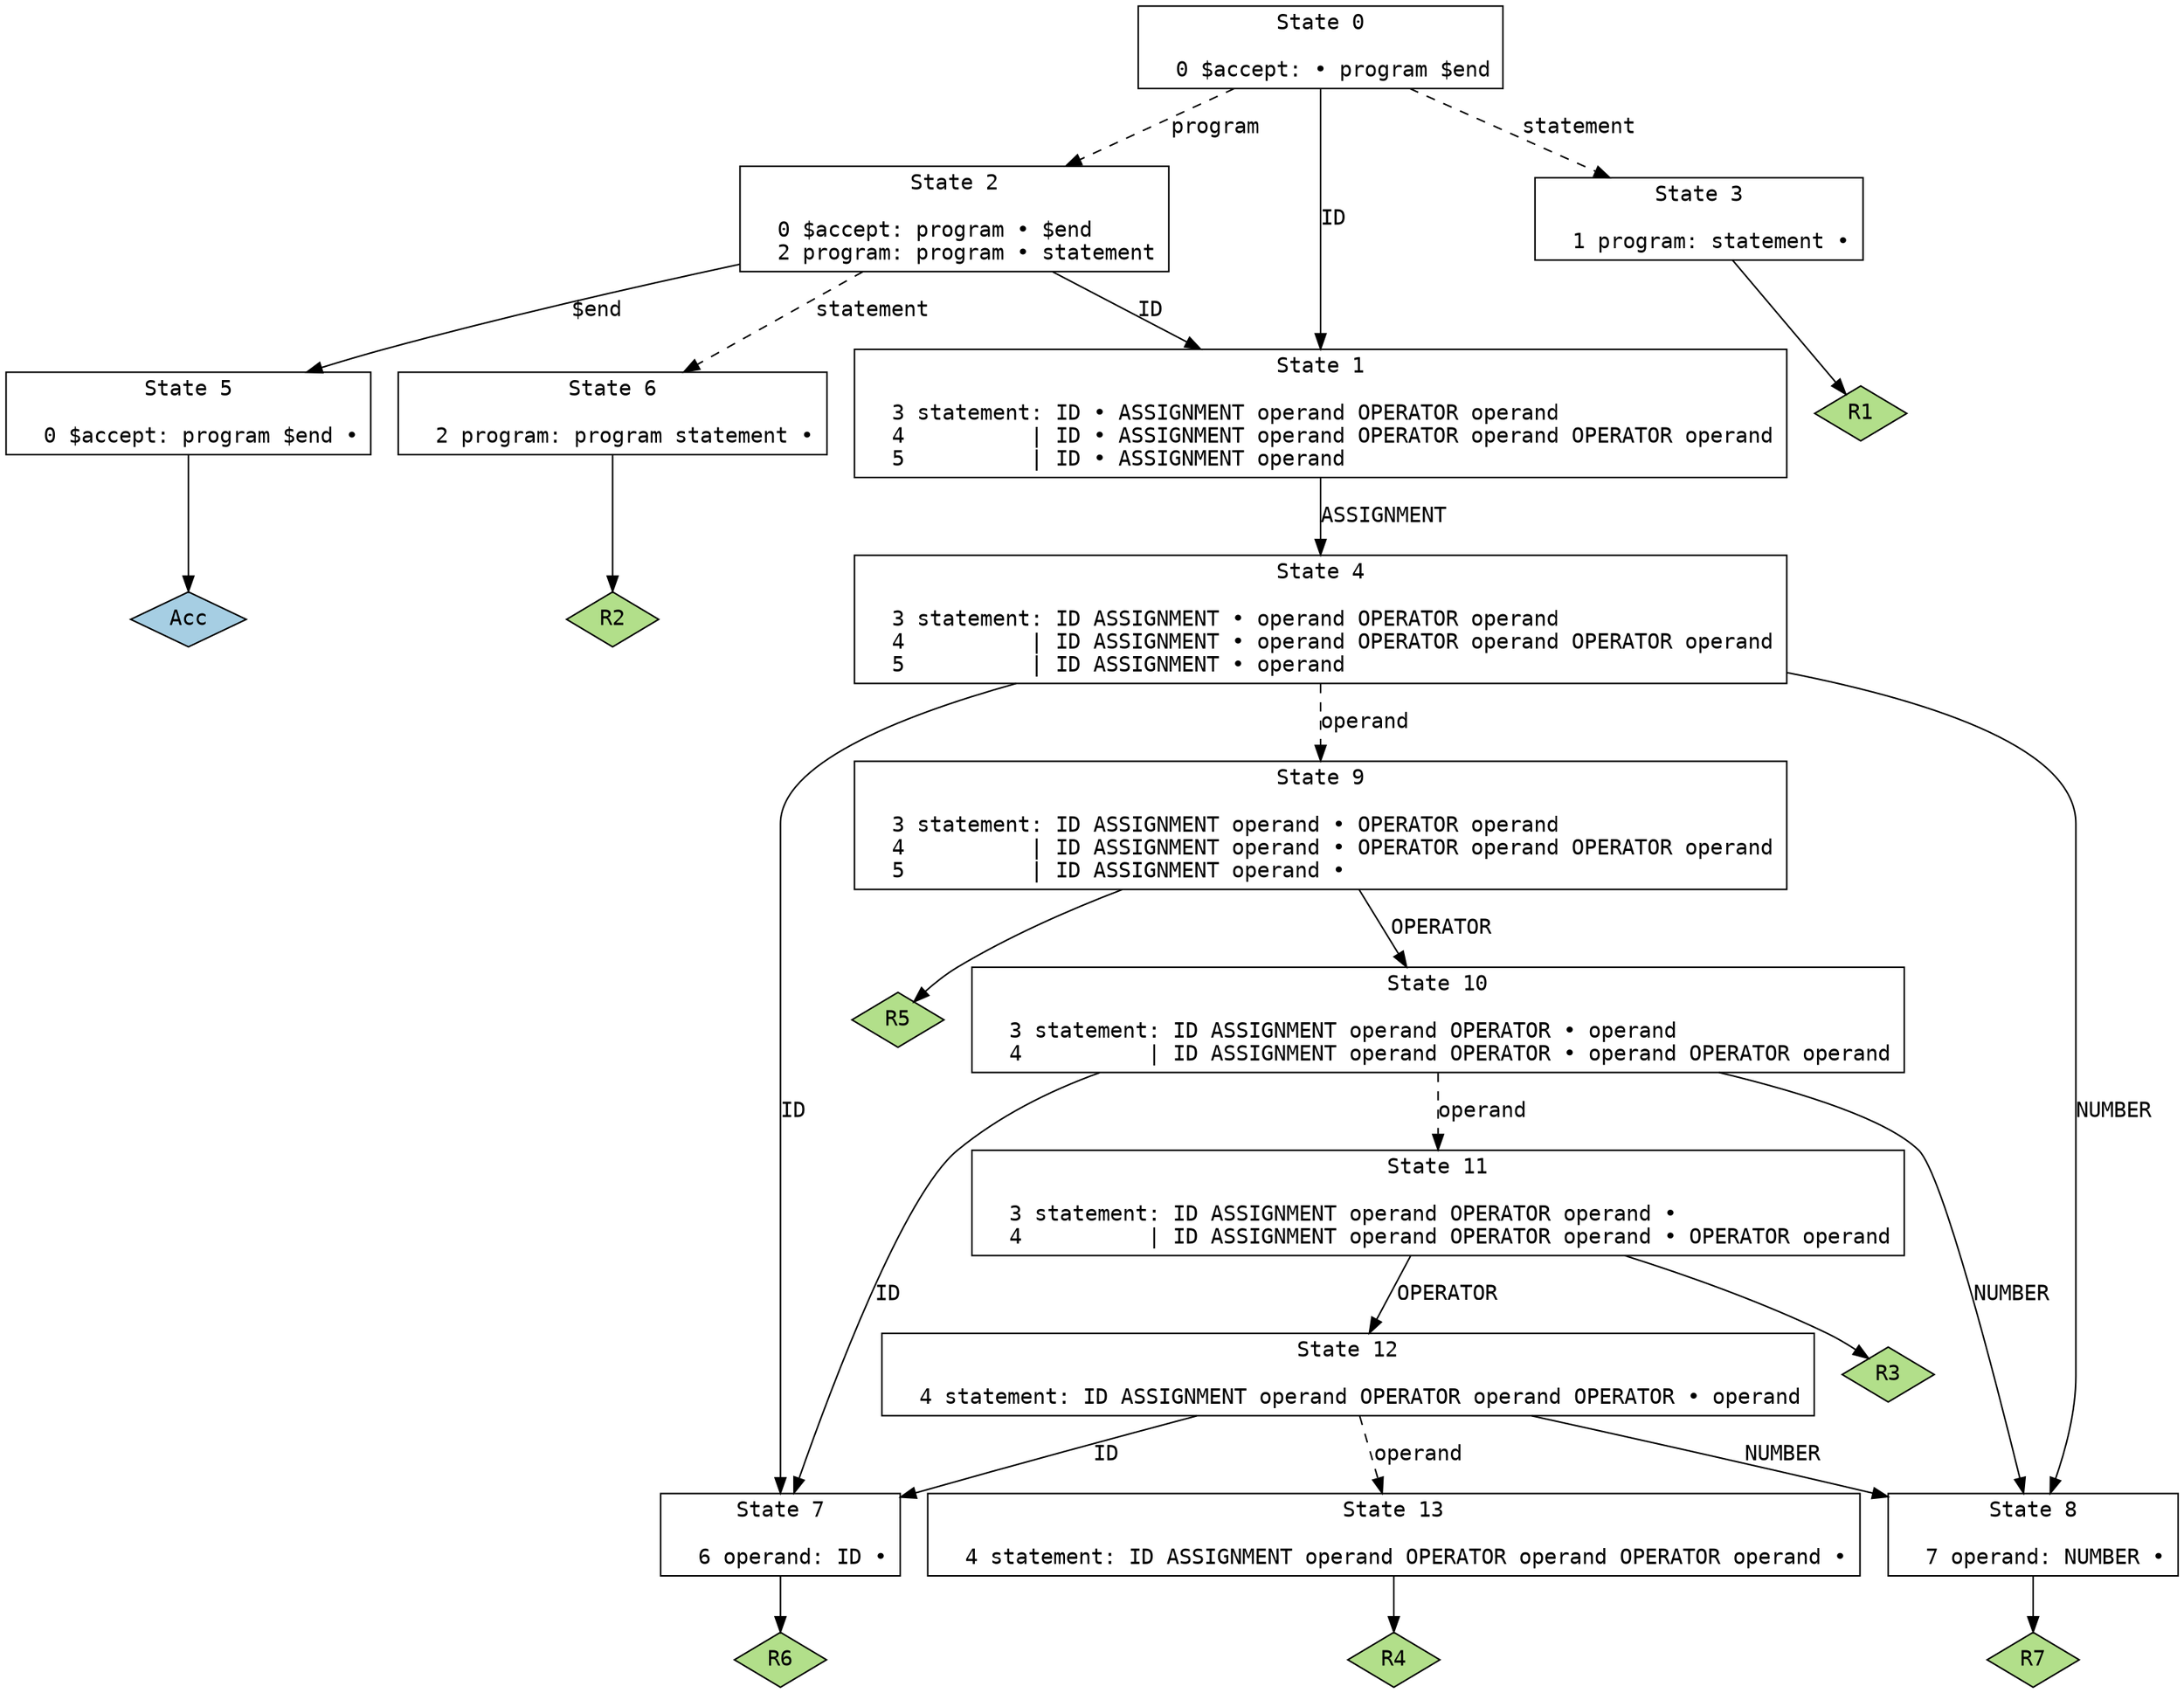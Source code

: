 // Generated by GNU Bison 3.8.2.
// Report bugs to <bug-bison@gnu.org>.
// Home page: <https://www.gnu.org/software/bison/>.

digraph "part2345.y"
{
  node [fontname = courier, shape = box, colorscheme = paired6]
  edge [fontname = courier]

  0 [label="State 0\n\l  0 $accept: • program $end\l"]
  0 -> 1 [style=solid label="ID"]
  0 -> 2 [style=dashed label="program"]
  0 -> 3 [style=dashed label="statement"]
  1 [label="State 1\n\l  3 statement: ID • ASSIGNMENT operand OPERATOR operand\l  4          | ID • ASSIGNMENT operand OPERATOR operand OPERATOR operand\l  5          | ID • ASSIGNMENT operand\l"]
  1 -> 4 [style=solid label="ASSIGNMENT"]
  2 [label="State 2\n\l  0 $accept: program • $end\l  2 program: program • statement\l"]
  2 -> 5 [style=solid label="$end"]
  2 -> 1 [style=solid label="ID"]
  2 -> 6 [style=dashed label="statement"]
  3 [label="State 3\n\l  1 program: statement •\l"]
  3 -> "3R1" [style=solid]
 "3R1" [label="R1", fillcolor=3, shape=diamond, style=filled]
  4 [label="State 4\n\l  3 statement: ID ASSIGNMENT • operand OPERATOR operand\l  4          | ID ASSIGNMENT • operand OPERATOR operand OPERATOR operand\l  5          | ID ASSIGNMENT • operand\l"]
  4 -> 7 [style=solid label="ID"]
  4 -> 8 [style=solid label="NUMBER"]
  4 -> 9 [style=dashed label="operand"]
  5 [label="State 5\n\l  0 $accept: program $end •\l"]
  5 -> "5R0" [style=solid]
 "5R0" [label="Acc", fillcolor=1, shape=diamond, style=filled]
  6 [label="State 6\n\l  2 program: program statement •\l"]
  6 -> "6R2" [style=solid]
 "6R2" [label="R2", fillcolor=3, shape=diamond, style=filled]
  7 [label="State 7\n\l  6 operand: ID •\l"]
  7 -> "7R6" [style=solid]
 "7R6" [label="R6", fillcolor=3, shape=diamond, style=filled]
  8 [label="State 8\n\l  7 operand: NUMBER •\l"]
  8 -> "8R7" [style=solid]
 "8R7" [label="R7", fillcolor=3, shape=diamond, style=filled]
  9 [label="State 9\n\l  3 statement: ID ASSIGNMENT operand • OPERATOR operand\l  4          | ID ASSIGNMENT operand • OPERATOR operand OPERATOR operand\l  5          | ID ASSIGNMENT operand •\l"]
  9 -> 10 [style=solid label="OPERATOR"]
  9 -> "9R5" [style=solid]
 "9R5" [label="R5", fillcolor=3, shape=diamond, style=filled]
  10 [label="State 10\n\l  3 statement: ID ASSIGNMENT operand OPERATOR • operand\l  4          | ID ASSIGNMENT operand OPERATOR • operand OPERATOR operand\l"]
  10 -> 7 [style=solid label="ID"]
  10 -> 8 [style=solid label="NUMBER"]
  10 -> 11 [style=dashed label="operand"]
  11 [label="State 11\n\l  3 statement: ID ASSIGNMENT operand OPERATOR operand •\l  4          | ID ASSIGNMENT operand OPERATOR operand • OPERATOR operand\l"]
  11 -> 12 [style=solid label="OPERATOR"]
  11 -> "11R3" [style=solid]
 "11R3" [label="R3", fillcolor=3, shape=diamond, style=filled]
  12 [label="State 12\n\l  4 statement: ID ASSIGNMENT operand OPERATOR operand OPERATOR • operand\l"]
  12 -> 7 [style=solid label="ID"]
  12 -> 8 [style=solid label="NUMBER"]
  12 -> 13 [style=dashed label="operand"]
  13 [label="State 13\n\l  4 statement: ID ASSIGNMENT operand OPERATOR operand OPERATOR operand •\l"]
  13 -> "13R4" [style=solid]
 "13R4" [label="R4", fillcolor=3, shape=diamond, style=filled]
}
